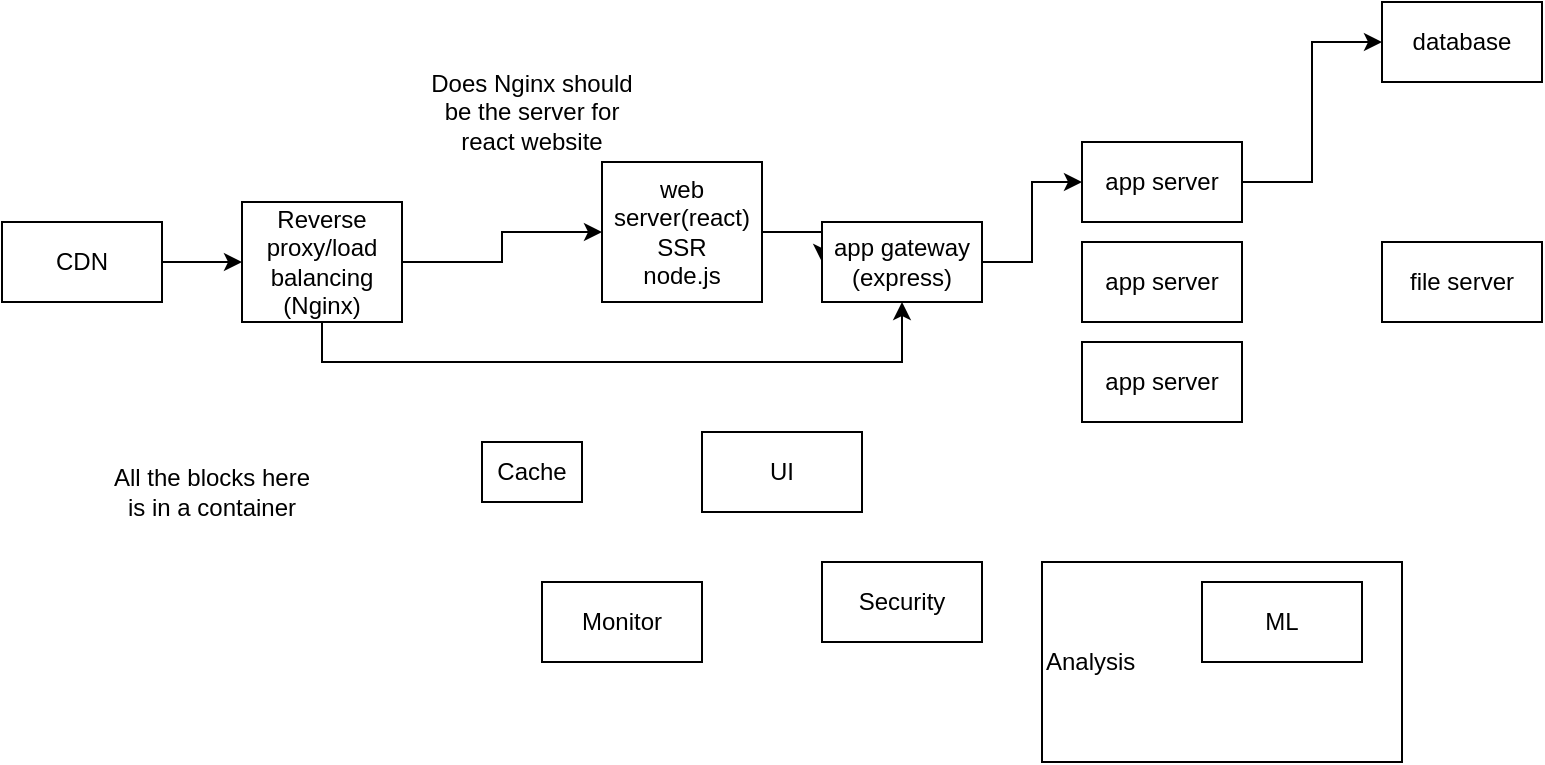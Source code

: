 <mxfile version="13.6.5" type="github">
  <diagram id="msP1p6ZzS8naBBJDqLpu" name="Page-1">
    <mxGraphModel dx="868" dy="460" grid="1" gridSize="10" guides="1" tooltips="1" connect="1" arrows="1" fold="1" page="1" pageScale="1" pageWidth="827" pageHeight="1169" math="0" shadow="0">
      <root>
        <mxCell id="0" />
        <mxCell id="1" parent="0" />
        <mxCell id="BoYIlnxO3EjONeAQqFGn-13" style="edgeStyle=orthogonalEdgeStyle;rounded=0;orthogonalLoop=1;jettySize=auto;html=1;exitX=1;exitY=0.5;exitDx=0;exitDy=0;entryX=0;entryY=0.5;entryDx=0;entryDy=0;" parent="1" source="BoYIlnxO3EjONeAQqFGn-1" target="BoYIlnxO3EjONeAQqFGn-5" edge="1">
          <mxGeometry relative="1" as="geometry" />
        </mxCell>
        <mxCell id="BoYIlnxO3EjONeAQqFGn-1" value="CDN" style="rounded=0;whiteSpace=wrap;html=1;" parent="1" vertex="1">
          <mxGeometry x="10" y="150" width="80" height="40" as="geometry" />
        </mxCell>
        <mxCell id="BoYIlnxO3EjONeAQqFGn-10" style="edgeStyle=orthogonalEdgeStyle;rounded=0;orthogonalLoop=1;jettySize=auto;html=1;exitX=1;exitY=0.5;exitDx=0;exitDy=0;entryX=0;entryY=0.5;entryDx=0;entryDy=0;" parent="1" source="BoYIlnxO3EjONeAQqFGn-5" target="BoYIlnxO3EjONeAQqFGn-6" edge="1">
          <mxGeometry relative="1" as="geometry" />
        </mxCell>
        <mxCell id="BoYIlnxO3EjONeAQqFGn-12" style="edgeStyle=orthogonalEdgeStyle;rounded=0;orthogonalLoop=1;jettySize=auto;html=1;exitX=0.5;exitY=1;exitDx=0;exitDy=0;entryX=0.5;entryY=1;entryDx=0;entryDy=0;" parent="1" source="BoYIlnxO3EjONeAQqFGn-5" target="BoYIlnxO3EjONeAQqFGn-7" edge="1">
          <mxGeometry relative="1" as="geometry" />
        </mxCell>
        <mxCell id="BoYIlnxO3EjONeAQqFGn-5" value="Reverse proxy/load balancing (Nginx)" style="rounded=0;whiteSpace=wrap;html=1;" parent="1" vertex="1">
          <mxGeometry x="130" y="140" width="80" height="60" as="geometry" />
        </mxCell>
        <mxCell id="BoYIlnxO3EjONeAQqFGn-11" style="edgeStyle=orthogonalEdgeStyle;rounded=0;orthogonalLoop=1;jettySize=auto;html=1;exitX=1;exitY=0.5;exitDx=0;exitDy=0;entryX=0;entryY=0.5;entryDx=0;entryDy=0;" parent="1" source="BoYIlnxO3EjONeAQqFGn-6" target="BoYIlnxO3EjONeAQqFGn-7" edge="1">
          <mxGeometry relative="1" as="geometry" />
        </mxCell>
        <mxCell id="BoYIlnxO3EjONeAQqFGn-6" value="web server(react)&lt;br&gt;SSR&lt;br&gt;node.js" style="rounded=0;whiteSpace=wrap;html=1;" parent="1" vertex="1">
          <mxGeometry x="310" y="120" width="80" height="70" as="geometry" />
        </mxCell>
        <mxCell id="BoYIlnxO3EjONeAQqFGn-14" style="edgeStyle=orthogonalEdgeStyle;rounded=0;orthogonalLoop=1;jettySize=auto;html=1;entryX=0;entryY=0.5;entryDx=0;entryDy=0;exitX=1;exitY=0.5;exitDx=0;exitDy=0;" parent="1" source="BoYIlnxO3EjONeAQqFGn-17" target="BoYIlnxO3EjONeAQqFGn-8" edge="1">
          <mxGeometry relative="1" as="geometry">
            <mxPoint x="630" y="100" as="sourcePoint" />
          </mxGeometry>
        </mxCell>
        <mxCell id="BoYIlnxO3EjONeAQqFGn-20" style="edgeStyle=orthogonalEdgeStyle;rounded=0;orthogonalLoop=1;jettySize=auto;html=1;exitX=1;exitY=0.5;exitDx=0;exitDy=0;entryX=0;entryY=0.5;entryDx=0;entryDy=0;" parent="1" source="BoYIlnxO3EjONeAQqFGn-7" target="BoYIlnxO3EjONeAQqFGn-17" edge="1">
          <mxGeometry relative="1" as="geometry" />
        </mxCell>
        <mxCell id="BoYIlnxO3EjONeAQqFGn-7" value="app gateway&lt;br&gt;(express)" style="rounded=0;whiteSpace=wrap;html=1;" parent="1" vertex="1">
          <mxGeometry x="420" y="150" width="80" height="40" as="geometry" />
        </mxCell>
        <mxCell id="BoYIlnxO3EjONeAQqFGn-8" value="database" style="rounded=0;whiteSpace=wrap;html=1;" parent="1" vertex="1">
          <mxGeometry x="700" y="40" width="80" height="40" as="geometry" />
        </mxCell>
        <mxCell id="BoYIlnxO3EjONeAQqFGn-15" value="Cache" style="rounded=0;whiteSpace=wrap;html=1;" parent="1" vertex="1">
          <mxGeometry x="250" y="260" width="50" height="30" as="geometry" />
        </mxCell>
        <mxCell id="BoYIlnxO3EjONeAQqFGn-16" value="file server" style="rounded=0;whiteSpace=wrap;html=1;" parent="1" vertex="1">
          <mxGeometry x="700" y="160" width="80" height="40" as="geometry" />
        </mxCell>
        <mxCell id="BoYIlnxO3EjONeAQqFGn-17" value="app server" style="rounded=0;whiteSpace=wrap;html=1;" parent="1" vertex="1">
          <mxGeometry x="550" y="110" width="80" height="40" as="geometry" />
        </mxCell>
        <mxCell id="BoYIlnxO3EjONeAQqFGn-18" value="app server" style="rounded=0;whiteSpace=wrap;html=1;" parent="1" vertex="1">
          <mxGeometry x="550" y="160" width="80" height="40" as="geometry" />
        </mxCell>
        <mxCell id="BoYIlnxO3EjONeAQqFGn-19" value="app server" style="rounded=0;whiteSpace=wrap;html=1;" parent="1" vertex="1">
          <mxGeometry x="550" y="210" width="80" height="40" as="geometry" />
        </mxCell>
        <mxCell id="BoYIlnxO3EjONeAQqFGn-21" value="UI" style="rounded=0;whiteSpace=wrap;html=1;" parent="1" vertex="1">
          <mxGeometry x="360" y="255" width="80" height="40" as="geometry" />
        </mxCell>
        <mxCell id="BoYIlnxO3EjONeAQqFGn-22" value="Security" style="rounded=0;whiteSpace=wrap;html=1;" parent="1" vertex="1">
          <mxGeometry x="420" y="320" width="80" height="40" as="geometry" />
        </mxCell>
        <mxCell id="BoYIlnxO3EjONeAQqFGn-23" value="Analysis" style="rounded=0;whiteSpace=wrap;html=1;align=left;" parent="1" vertex="1">
          <mxGeometry x="530" y="320" width="180" height="100" as="geometry" />
        </mxCell>
        <mxCell id="BoYIlnxO3EjONeAQqFGn-24" value="ML" style="rounded=0;whiteSpace=wrap;html=1;" parent="1" vertex="1">
          <mxGeometry x="610" y="330" width="80" height="40" as="geometry" />
        </mxCell>
        <mxCell id="dZoCsquc_HI8LZ1juTQc-2" value="All the blocks here is in a container" style="text;html=1;strokeColor=none;fillColor=none;align=center;verticalAlign=middle;whiteSpace=wrap;rounded=0;" vertex="1" parent="1">
          <mxGeometry x="60" y="260" width="110" height="50" as="geometry" />
        </mxCell>
        <mxCell id="dZoCsquc_HI8LZ1juTQc-3" value="Monitor" style="rounded=0;whiteSpace=wrap;html=1;" vertex="1" parent="1">
          <mxGeometry x="280" y="330" width="80" height="40" as="geometry" />
        </mxCell>
        <mxCell id="dZoCsquc_HI8LZ1juTQc-5" value="Does Nginx should be the server for react website" style="text;html=1;strokeColor=none;fillColor=none;align=center;verticalAlign=middle;whiteSpace=wrap;rounded=0;" vertex="1" parent="1">
          <mxGeometry x="220" y="70" width="110" height="50" as="geometry" />
        </mxCell>
      </root>
    </mxGraphModel>
  </diagram>
</mxfile>
